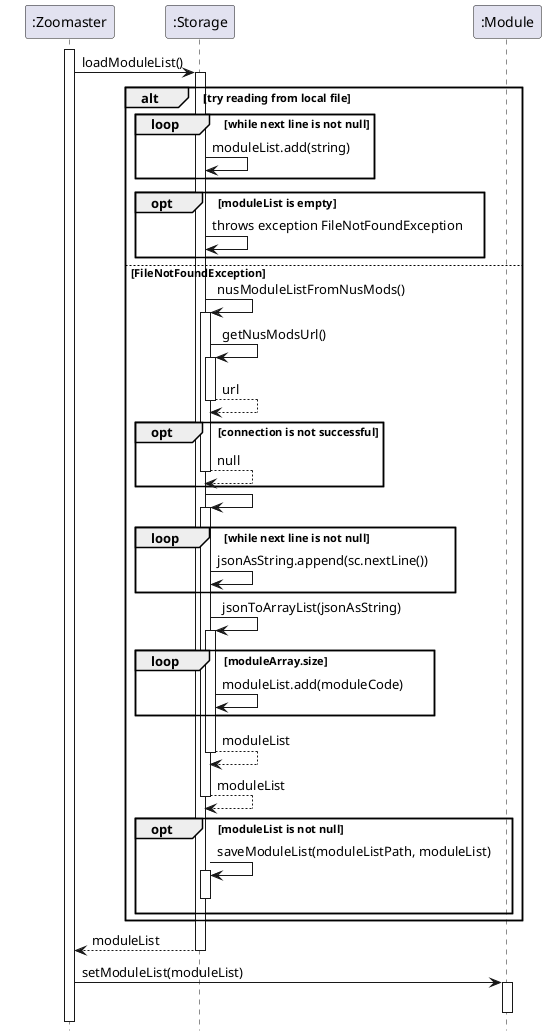 @startuml
hide footbox
skinparam ParticipantPadding 20

participant ":Zoomaster" as Zoomaster
participant ":Storage" as Storage
participant ":Module" as Module


activate Zoomaster
Zoomaster-> Storage : loadModuleList()
activate Storage



alt try reading from local file

    loop while next line is not null
         Storage -> Storage : moduleList.add(string)

    end loop

    opt moduleList is empty
    Storage -> Storage : throws exception FileNotFoundException
    end opt


else FileNotFoundException
    Storage -> Storage : nusModuleListFromNusMods()
    activate Storage
        Storage -> Storage : getNusModsUrl()

        activate Storage
            Storage --> Storage : url
        deactivate Storage

        opt connection is not successful
            Storage --> Storage : null
            deactivate Storage
        end opt

            Storage -> Storage :
        activate Storage

            loop while next line is not null
                 Storage -> Storage : jsonAsString.append(sc.nextLine())

            end loop
            Storage -> Storage : jsonToArrayList(jsonAsString)
            activate Storage

                loop moduleArray.size
                Storage -> Storage : moduleList.add(moduleCode)
                end loop
                Storage --> Storage : moduleList

            deactivate Storage
            Storage --> Storage : moduleList
            deactivate Storage


                opt moduleList is not null
                    Storage -> Storage : saveModuleList(moduleListPath, moduleList)
                    activate Storage
                    deactivate Storage
                end opt
        end alt

                Storage --> Zoomaster : moduleList

        deactivate Storage




Zoomaster -> Module : setModuleList(moduleList)
activate Module
deactivate Module


@enduml